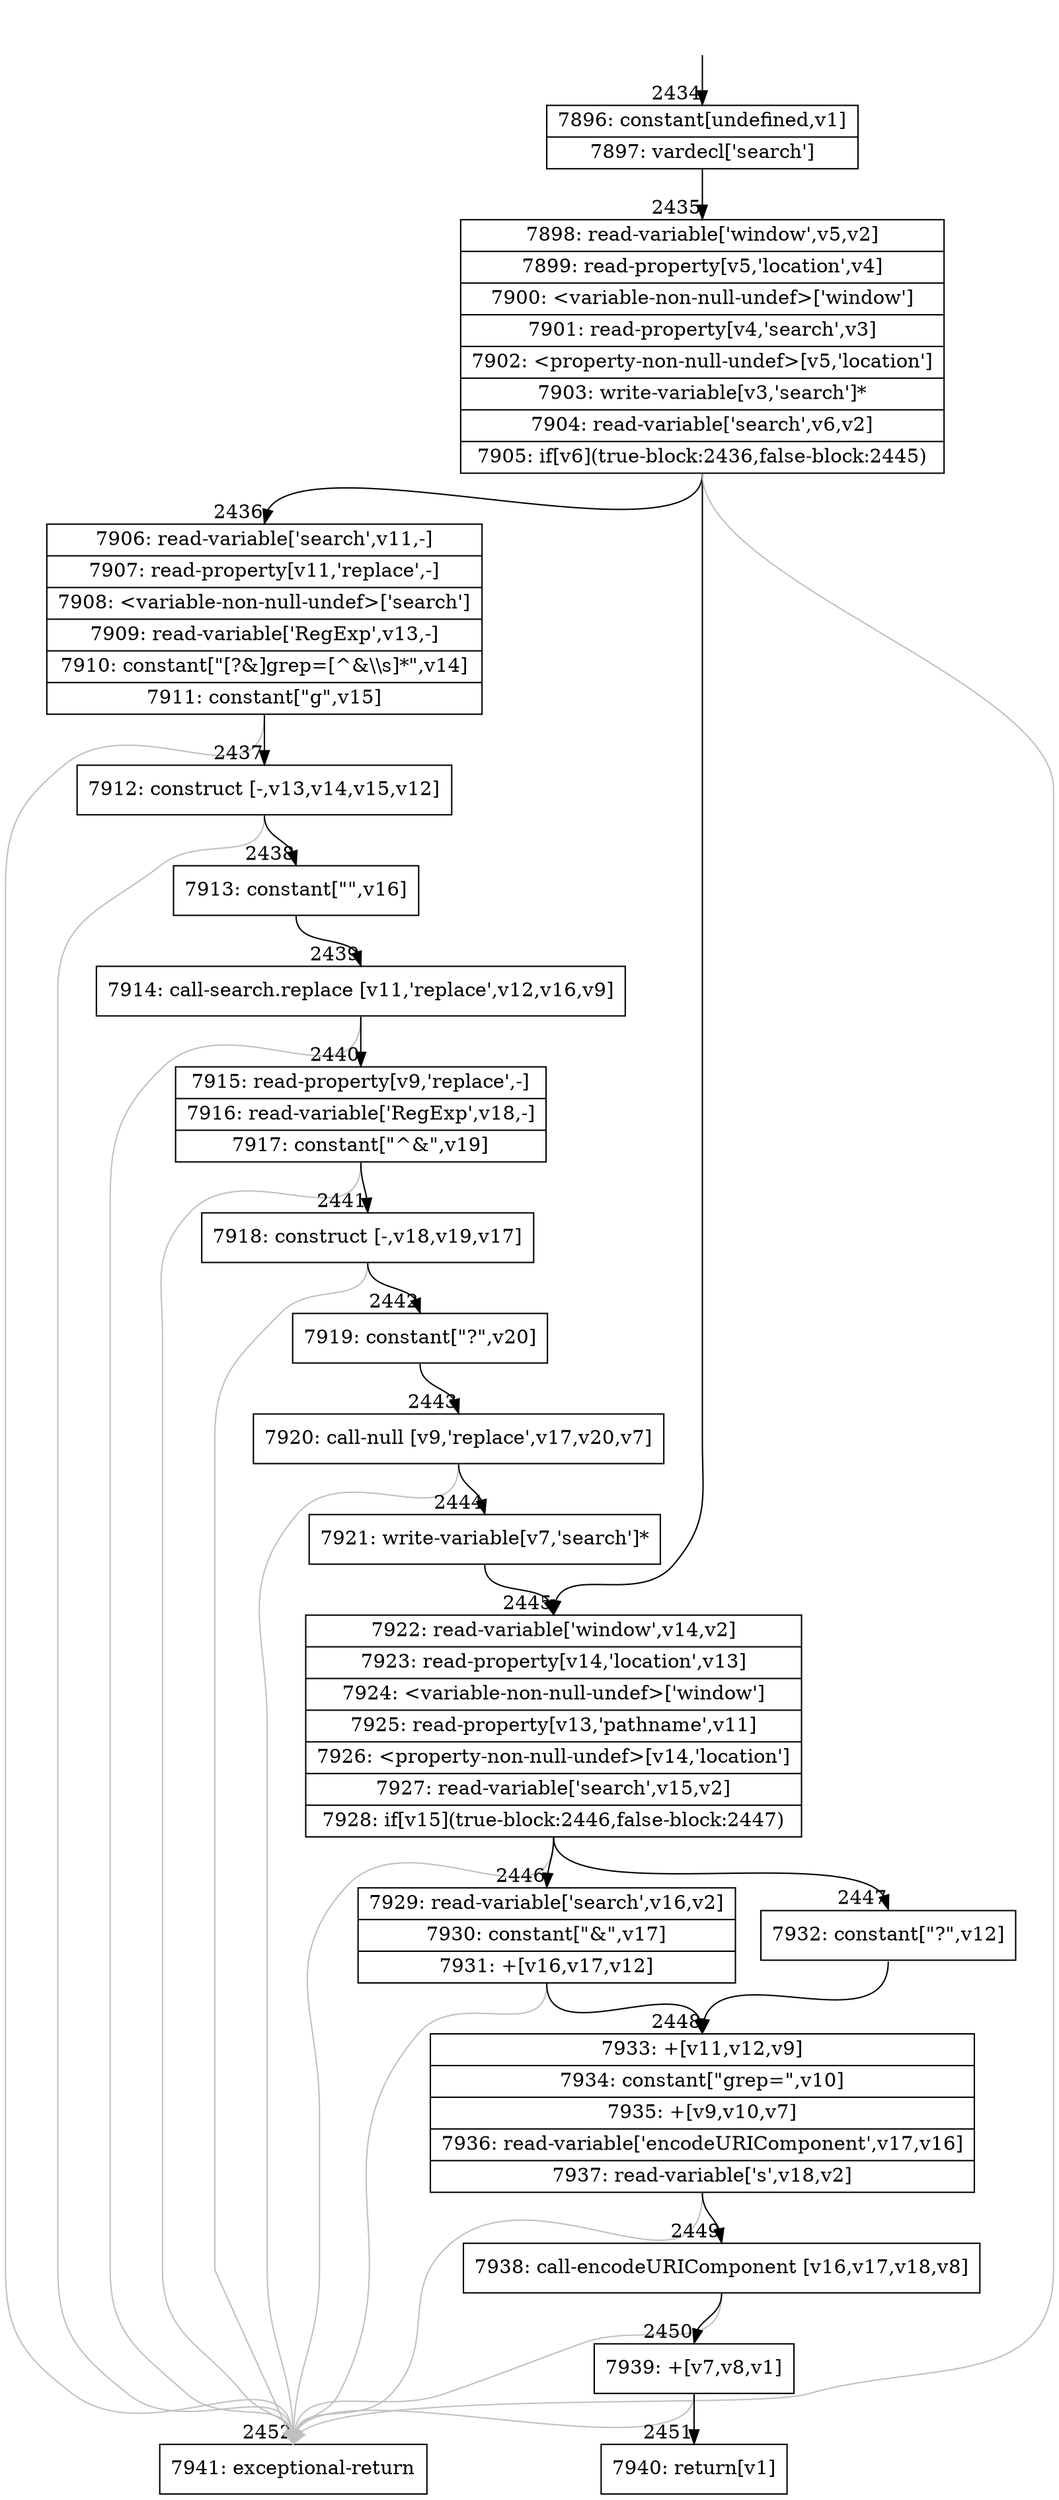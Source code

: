 digraph {
rankdir="TD"
BB_entry209[shape=none,label=""];
BB_entry209 -> BB2434 [tailport=s, headport=n, headlabel="    2434"]
BB2434 [shape=record label="{7896: constant[undefined,v1]|7897: vardecl['search']}" ] 
BB2434 -> BB2435 [tailport=s, headport=n, headlabel="      2435"]
BB2435 [shape=record label="{7898: read-variable['window',v5,v2]|7899: read-property[v5,'location',v4]|7900: \<variable-non-null-undef\>['window']|7901: read-property[v4,'search',v3]|7902: \<property-non-null-undef\>[v5,'location']|7903: write-variable[v3,'search']*|7904: read-variable['search',v6,v2]|7905: if[v6](true-block:2436,false-block:2445)}" ] 
BB2435 -> BB2436 [tailport=s, headport=n, headlabel="      2436"]
BB2435 -> BB2445 [tailport=s, headport=n, headlabel="      2445"]
BB2435 -> BB2452 [tailport=s, headport=n, color=gray, headlabel="      2452"]
BB2436 [shape=record label="{7906: read-variable['search',v11,-]|7907: read-property[v11,'replace',-]|7908: \<variable-non-null-undef\>['search']|7909: read-variable['RegExp',v13,-]|7910: constant[\"[?&]grep=[^&\\\\s]*\",v14]|7911: constant[\"g\",v15]}" ] 
BB2436 -> BB2437 [tailport=s, headport=n, headlabel="      2437"]
BB2436 -> BB2452 [tailport=s, headport=n, color=gray]
BB2437 [shape=record label="{7912: construct [-,v13,v14,v15,v12]}" ] 
BB2437 -> BB2438 [tailport=s, headport=n, headlabel="      2438"]
BB2437 -> BB2452 [tailport=s, headport=n, color=gray]
BB2438 [shape=record label="{7913: constant[\"\",v16]}" ] 
BB2438 -> BB2439 [tailport=s, headport=n, headlabel="      2439"]
BB2439 [shape=record label="{7914: call-search.replace [v11,'replace',v12,v16,v9]}" ] 
BB2439 -> BB2440 [tailport=s, headport=n, headlabel="      2440"]
BB2439 -> BB2452 [tailport=s, headport=n, color=gray]
BB2440 [shape=record label="{7915: read-property[v9,'replace',-]|7916: read-variable['RegExp',v18,-]|7917: constant[\"^&\",v19]}" ] 
BB2440 -> BB2441 [tailport=s, headport=n, headlabel="      2441"]
BB2440 -> BB2452 [tailport=s, headport=n, color=gray]
BB2441 [shape=record label="{7918: construct [-,v18,v19,v17]}" ] 
BB2441 -> BB2442 [tailport=s, headport=n, headlabel="      2442"]
BB2441 -> BB2452 [tailport=s, headport=n, color=gray]
BB2442 [shape=record label="{7919: constant[\"?\",v20]}" ] 
BB2442 -> BB2443 [tailport=s, headport=n, headlabel="      2443"]
BB2443 [shape=record label="{7920: call-null [v9,'replace',v17,v20,v7]}" ] 
BB2443 -> BB2444 [tailport=s, headport=n, headlabel="      2444"]
BB2443 -> BB2452 [tailport=s, headport=n, color=gray]
BB2444 [shape=record label="{7921: write-variable[v7,'search']*}" ] 
BB2444 -> BB2445 [tailport=s, headport=n]
BB2445 [shape=record label="{7922: read-variable['window',v14,v2]|7923: read-property[v14,'location',v13]|7924: \<variable-non-null-undef\>['window']|7925: read-property[v13,'pathname',v11]|7926: \<property-non-null-undef\>[v14,'location']|7927: read-variable['search',v15,v2]|7928: if[v15](true-block:2446,false-block:2447)}" ] 
BB2445 -> BB2446 [tailport=s, headport=n, headlabel="      2446"]
BB2445 -> BB2447 [tailport=s, headport=n, headlabel="      2447"]
BB2445 -> BB2452 [tailport=s, headport=n, color=gray]
BB2446 [shape=record label="{7929: read-variable['search',v16,v2]|7930: constant[\"&\",v17]|7931: +[v16,v17,v12]}" ] 
BB2446 -> BB2448 [tailport=s, headport=n, headlabel="      2448"]
BB2446 -> BB2452 [tailport=s, headport=n, color=gray]
BB2447 [shape=record label="{7932: constant[\"?\",v12]}" ] 
BB2447 -> BB2448 [tailport=s, headport=n]
BB2448 [shape=record label="{7933: +[v11,v12,v9]|7934: constant[\"grep=\",v10]|7935: +[v9,v10,v7]|7936: read-variable['encodeURIComponent',v17,v16]|7937: read-variable['s',v18,v2]}" ] 
BB2448 -> BB2449 [tailport=s, headport=n, headlabel="      2449"]
BB2448 -> BB2452 [tailport=s, headport=n, color=gray]
BB2449 [shape=record label="{7938: call-encodeURIComponent [v16,v17,v18,v8]}" ] 
BB2449 -> BB2450 [tailport=s, headport=n, headlabel="      2450"]
BB2449 -> BB2452 [tailport=s, headport=n, color=gray]
BB2450 [shape=record label="{7939: +[v7,v8,v1]}" ] 
BB2450 -> BB2451 [tailport=s, headport=n, headlabel="      2451"]
BB2450 -> BB2452 [tailport=s, headport=n, color=gray]
BB2451 [shape=record label="{7940: return[v1]}" ] 
BB2452 [shape=record label="{7941: exceptional-return}" ] 
//#$~ 2839
}
